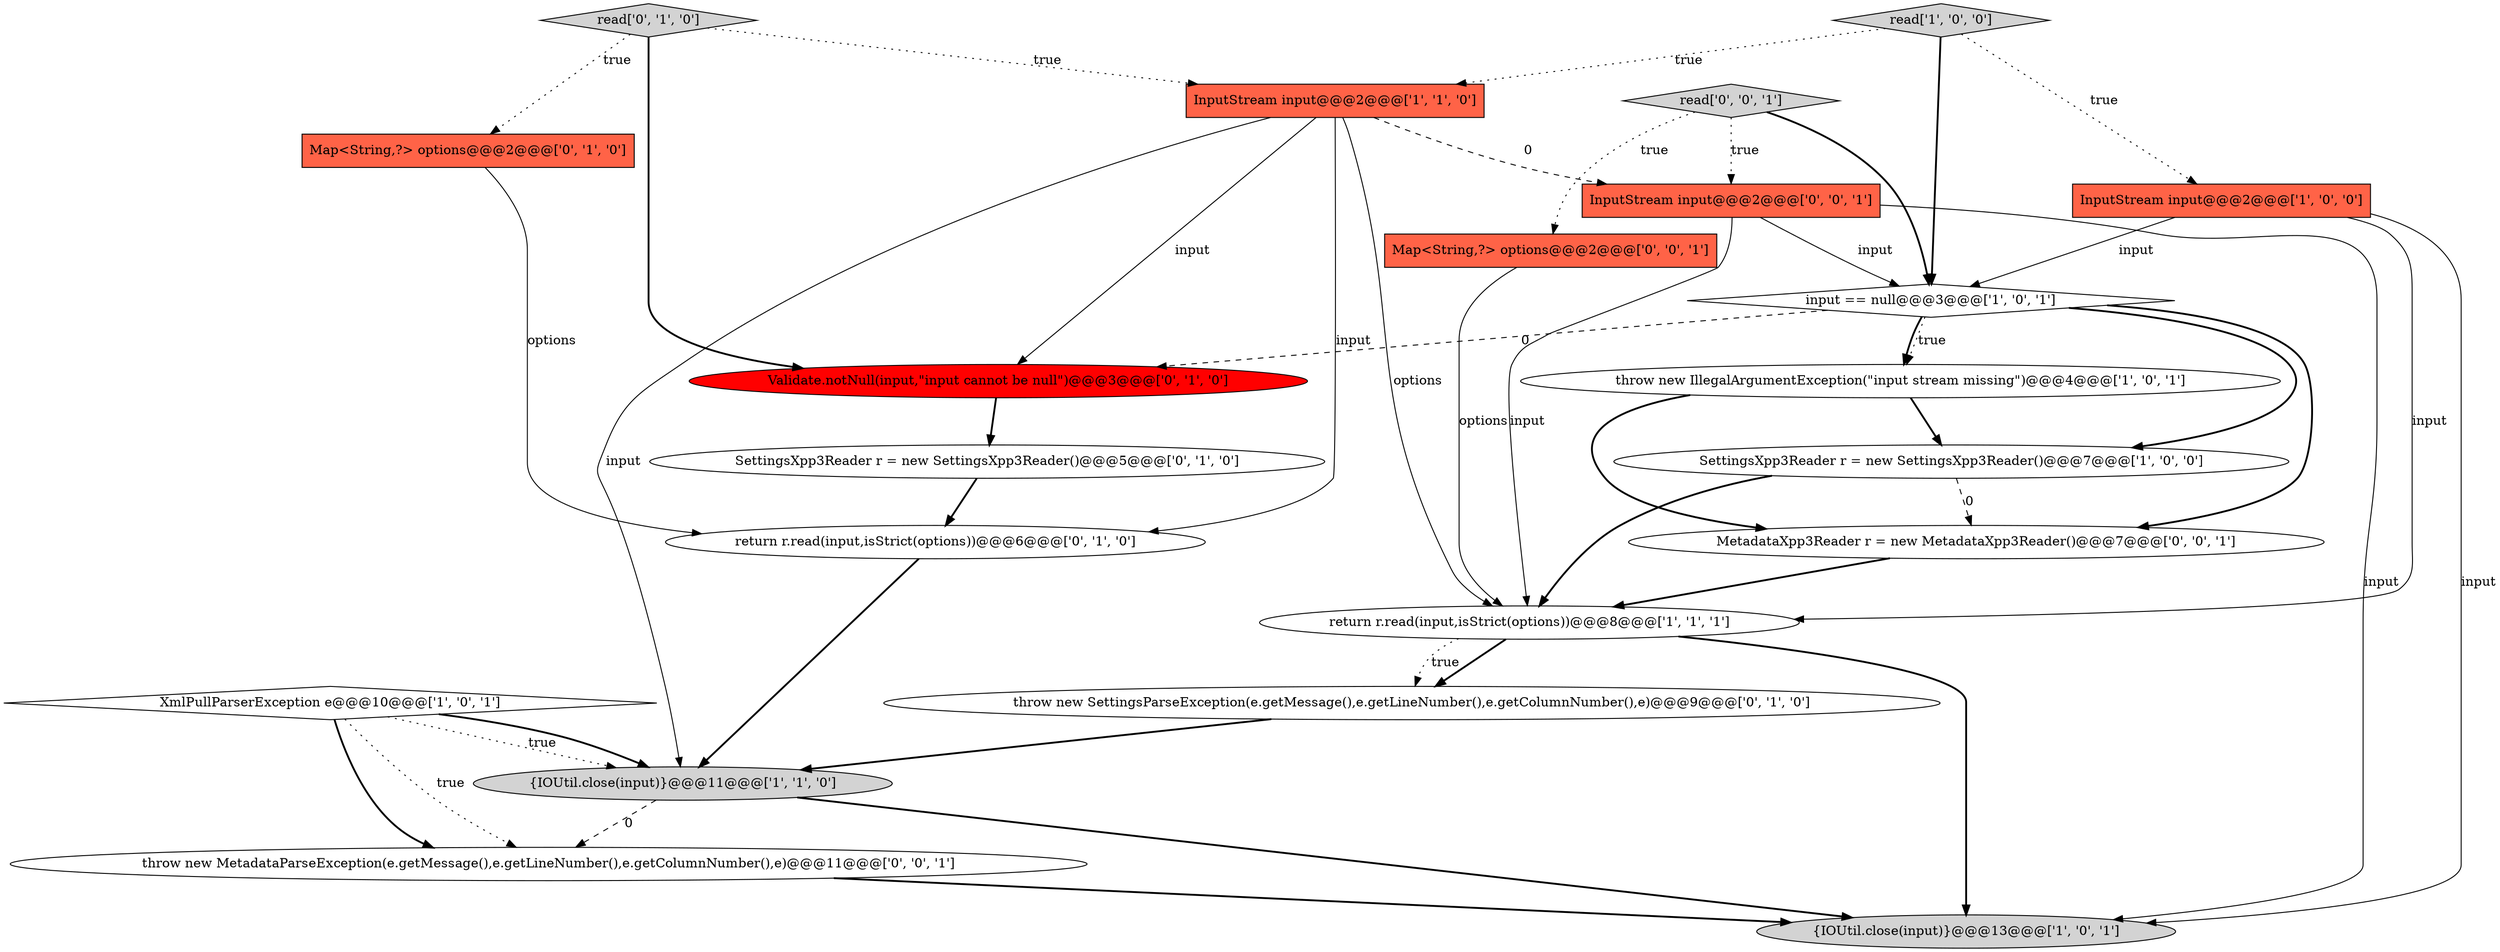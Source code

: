 digraph {
15 [style = filled, label = "throw new SettingsParseException(e.getMessage(),e.getLineNumber(),e.getColumnNumber(),e)@@@9@@@['0', '1', '0']", fillcolor = white, shape = ellipse image = "AAA0AAABBB2BBB"];
6 [style = filled, label = "InputStream input@@@2@@@['1', '1', '0']", fillcolor = tomato, shape = box image = "AAA0AAABBB1BBB"];
5 [style = filled, label = "{IOUtil.close(input)}@@@13@@@['1', '0', '1']", fillcolor = lightgray, shape = ellipse image = "AAA0AAABBB1BBB"];
11 [style = filled, label = "read['0', '1', '0']", fillcolor = lightgray, shape = diamond image = "AAA0AAABBB2BBB"];
4 [style = filled, label = "{IOUtil.close(input)}@@@11@@@['1', '1', '0']", fillcolor = lightgray, shape = ellipse image = "AAA0AAABBB1BBB"];
20 [style = filled, label = "throw new MetadataParseException(e.getMessage(),e.getLineNumber(),e.getColumnNumber(),e)@@@11@@@['0', '0', '1']", fillcolor = white, shape = ellipse image = "AAA0AAABBB3BBB"];
12 [style = filled, label = "SettingsXpp3Reader r = new SettingsXpp3Reader()@@@5@@@['0', '1', '0']", fillcolor = white, shape = ellipse image = "AAA0AAABBB2BBB"];
8 [style = filled, label = "XmlPullParserException e@@@10@@@['1', '0', '1']", fillcolor = white, shape = diamond image = "AAA0AAABBB1BBB"];
2 [style = filled, label = "throw new IllegalArgumentException(\"input stream missing\")@@@4@@@['1', '0', '1']", fillcolor = white, shape = ellipse image = "AAA0AAABBB1BBB"];
9 [style = filled, label = "input == null@@@3@@@['1', '0', '1']", fillcolor = white, shape = diamond image = "AAA0AAABBB1BBB"];
14 [style = filled, label = "Validate.notNull(input,\"input cannot be null\")@@@3@@@['0', '1', '0']", fillcolor = red, shape = ellipse image = "AAA1AAABBB2BBB"];
0 [style = filled, label = "InputStream input@@@2@@@['1', '0', '0']", fillcolor = tomato, shape = box image = "AAA0AAABBB1BBB"];
18 [style = filled, label = "InputStream input@@@2@@@['0', '0', '1']", fillcolor = tomato, shape = box image = "AAA0AAABBB3BBB"];
13 [style = filled, label = "return r.read(input,isStrict(options))@@@6@@@['0', '1', '0']", fillcolor = white, shape = ellipse image = "AAA0AAABBB2BBB"];
10 [style = filled, label = "Map<String,?> options@@@2@@@['0', '1', '0']", fillcolor = tomato, shape = box image = "AAA0AAABBB2BBB"];
1 [style = filled, label = "read['1', '0', '0']", fillcolor = lightgray, shape = diamond image = "AAA0AAABBB1BBB"];
3 [style = filled, label = "return r.read(input,isStrict(options))@@@8@@@['1', '1', '1']", fillcolor = white, shape = ellipse image = "AAA0AAABBB1BBB"];
19 [style = filled, label = "MetadataXpp3Reader r = new MetadataXpp3Reader()@@@7@@@['0', '0', '1']", fillcolor = white, shape = ellipse image = "AAA0AAABBB3BBB"];
17 [style = filled, label = "read['0', '0', '1']", fillcolor = lightgray, shape = diamond image = "AAA0AAABBB3BBB"];
16 [style = filled, label = "Map<String,?> options@@@2@@@['0', '0', '1']", fillcolor = tomato, shape = box image = "AAA0AAABBB3BBB"];
7 [style = filled, label = "SettingsXpp3Reader r = new SettingsXpp3Reader()@@@7@@@['1', '0', '0']", fillcolor = white, shape = ellipse image = "AAA0AAABBB1BBB"];
6->14 [style = solid, label="input"];
2->19 [style = bold, label=""];
18->3 [style = solid, label="input"];
17->18 [style = dotted, label="true"];
10->13 [style = solid, label="options"];
16->3 [style = solid, label="options"];
9->2 [style = bold, label=""];
11->14 [style = bold, label=""];
11->10 [style = dotted, label="true"];
17->9 [style = bold, label=""];
3->15 [style = bold, label=""];
9->7 [style = bold, label=""];
8->4 [style = dotted, label="true"];
0->9 [style = solid, label="input"];
18->5 [style = solid, label="input"];
7->3 [style = bold, label=""];
1->9 [style = bold, label=""];
20->5 [style = bold, label=""];
6->18 [style = dashed, label="0"];
17->16 [style = dotted, label="true"];
0->5 [style = solid, label="input"];
12->13 [style = bold, label=""];
3->5 [style = bold, label=""];
6->4 [style = solid, label="input"];
8->20 [style = bold, label=""];
18->9 [style = solid, label="input"];
9->14 [style = dashed, label="0"];
6->13 [style = solid, label="input"];
7->19 [style = dashed, label="0"];
4->20 [style = dashed, label="0"];
11->6 [style = dotted, label="true"];
0->3 [style = solid, label="input"];
9->2 [style = dotted, label="true"];
3->15 [style = dotted, label="true"];
14->12 [style = bold, label=""];
15->4 [style = bold, label=""];
9->19 [style = bold, label=""];
1->6 [style = dotted, label="true"];
8->20 [style = dotted, label="true"];
1->0 [style = dotted, label="true"];
2->7 [style = bold, label=""];
8->4 [style = bold, label=""];
6->3 [style = solid, label="options"];
4->5 [style = bold, label=""];
19->3 [style = bold, label=""];
13->4 [style = bold, label=""];
}
